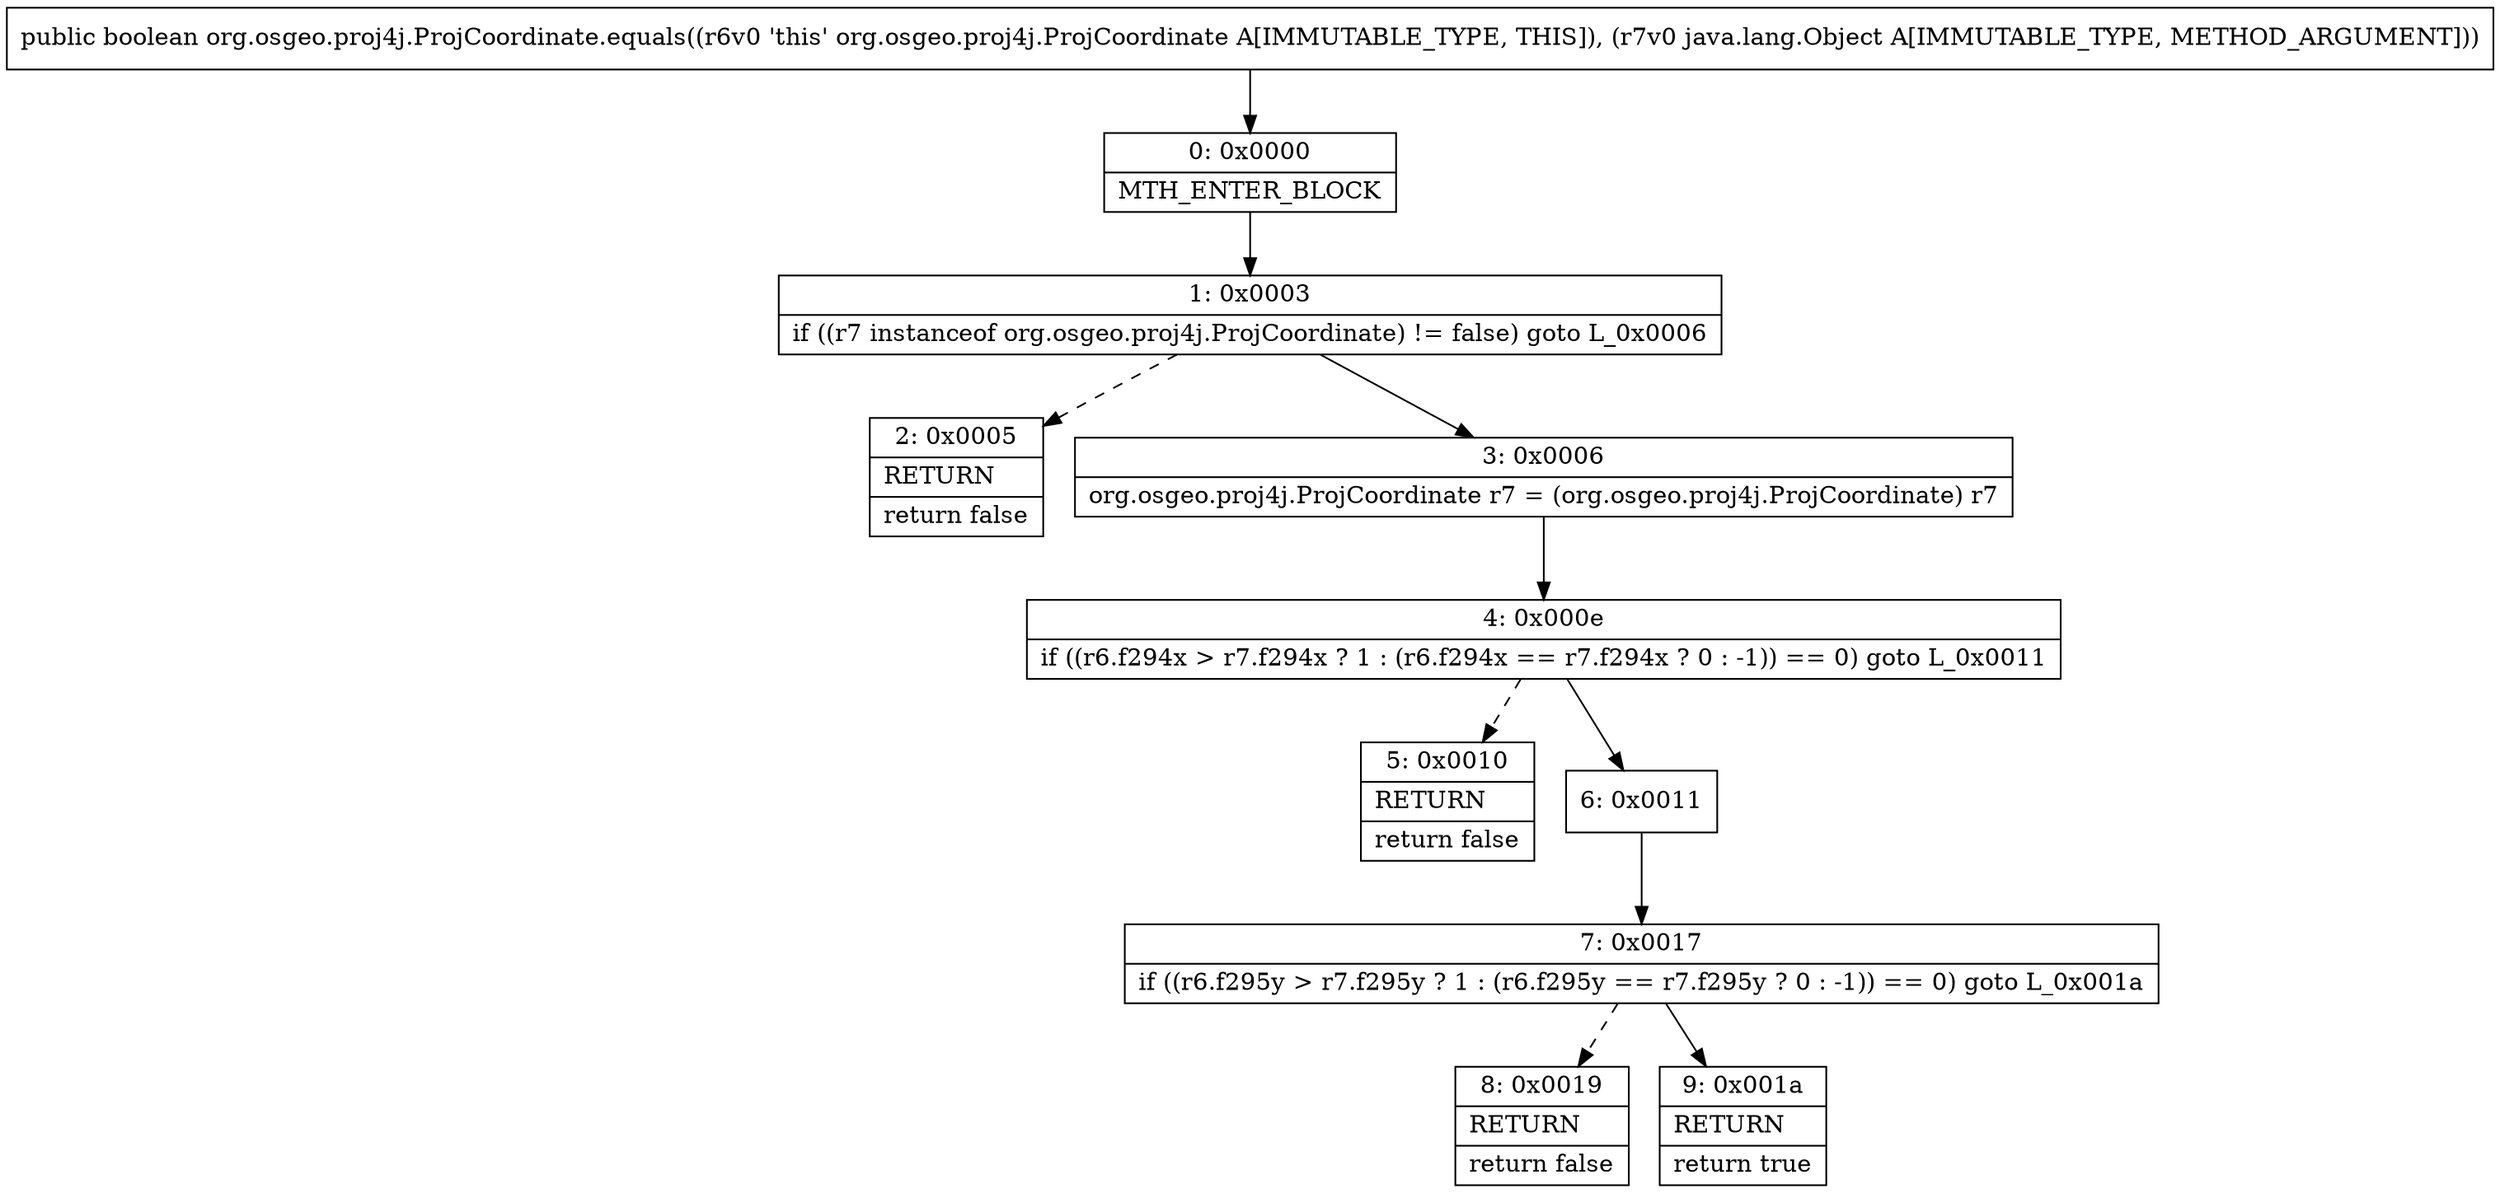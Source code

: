 digraph "CFG fororg.osgeo.proj4j.ProjCoordinate.equals(Ljava\/lang\/Object;)Z" {
Node_0 [shape=record,label="{0\:\ 0x0000|MTH_ENTER_BLOCK\l}"];
Node_1 [shape=record,label="{1\:\ 0x0003|if ((r7 instanceof org.osgeo.proj4j.ProjCoordinate) != false) goto L_0x0006\l}"];
Node_2 [shape=record,label="{2\:\ 0x0005|RETURN\l|return false\l}"];
Node_3 [shape=record,label="{3\:\ 0x0006|org.osgeo.proj4j.ProjCoordinate r7 = (org.osgeo.proj4j.ProjCoordinate) r7\l}"];
Node_4 [shape=record,label="{4\:\ 0x000e|if ((r6.f294x \> r7.f294x ? 1 : (r6.f294x == r7.f294x ? 0 : \-1)) == 0) goto L_0x0011\l}"];
Node_5 [shape=record,label="{5\:\ 0x0010|RETURN\l|return false\l}"];
Node_6 [shape=record,label="{6\:\ 0x0011}"];
Node_7 [shape=record,label="{7\:\ 0x0017|if ((r6.f295y \> r7.f295y ? 1 : (r6.f295y == r7.f295y ? 0 : \-1)) == 0) goto L_0x001a\l}"];
Node_8 [shape=record,label="{8\:\ 0x0019|RETURN\l|return false\l}"];
Node_9 [shape=record,label="{9\:\ 0x001a|RETURN\l|return true\l}"];
MethodNode[shape=record,label="{public boolean org.osgeo.proj4j.ProjCoordinate.equals((r6v0 'this' org.osgeo.proj4j.ProjCoordinate A[IMMUTABLE_TYPE, THIS]), (r7v0 java.lang.Object A[IMMUTABLE_TYPE, METHOD_ARGUMENT])) }"];
MethodNode -> Node_0;
Node_0 -> Node_1;
Node_1 -> Node_2[style=dashed];
Node_1 -> Node_3;
Node_3 -> Node_4;
Node_4 -> Node_5[style=dashed];
Node_4 -> Node_6;
Node_6 -> Node_7;
Node_7 -> Node_8[style=dashed];
Node_7 -> Node_9;
}

